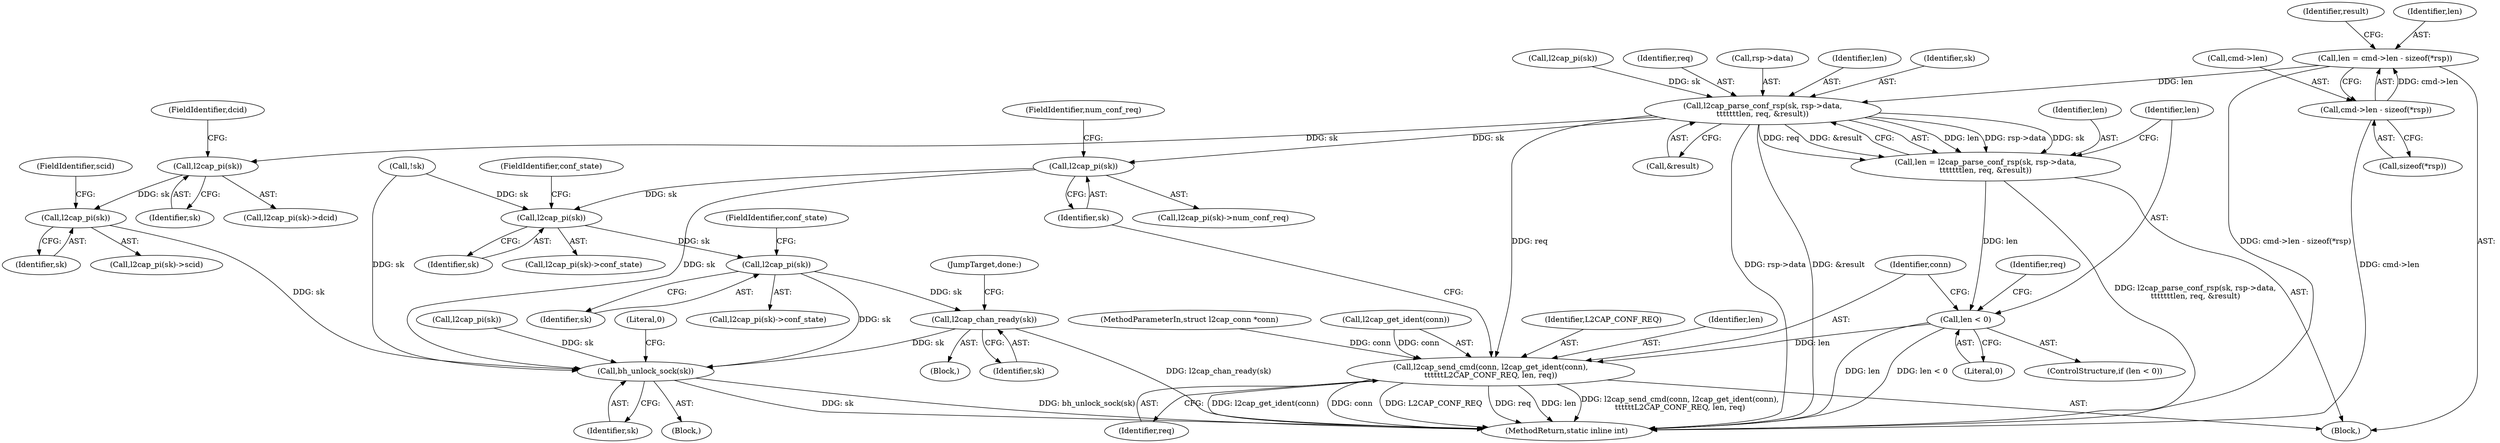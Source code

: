 digraph "0_linux_f2fcfcd670257236ebf2088bbdf26f6a8ef459fe_1@API" {
"1000167" [label="(Call,len = cmd->len - sizeof(*rsp))"];
"1000169" [label="(Call,cmd->len - sizeof(*rsp))"];
"1000182" [label="(Call,l2cap_parse_conf_rsp(sk, rsp->data,\n\t\t\t\t\t\t\tlen, req, &result))"];
"1000180" [label="(Call,len = l2cap_parse_conf_rsp(sk, rsp->data,\n\t\t\t\t\t\t\tlen, req, &result))"];
"1000192" [label="(Call,len < 0)"];
"1000225" [label="(Call,l2cap_send_cmd(conn, l2cap_get_ident(conn),\n\t\t\t\t\t\tL2CAP_CONF_REQ, len, req))"];
"1000203" [label="(Call,l2cap_pi(sk))"];
"1000212" [label="(Call,l2cap_pi(sk))"];
"1000316" [label="(Call,bh_unlock_sock(sk))"];
"1000234" [label="(Call,l2cap_pi(sk))"];
"1000296" [label="(Call,l2cap_pi(sk))"];
"1000303" [label="(Call,l2cap_pi(sk))"];
"1000313" [label="(Call,l2cap_chan_ready(sk))"];
"1000193" [label="(Identifier,len)"];
"1000204" [label="(Identifier,sk)"];
"1000236" [label="(FieldIdentifier,num_conf_req)"];
"1000230" [label="(Identifier,len)"];
"1000211" [label="(Call,l2cap_pi(sk)->scid)"];
"1000187" [label="(Identifier,len)"];
"1000313" [label="(Call,l2cap_chan_ready(sk))"];
"1000233" [label="(Call,l2cap_pi(sk)->num_conf_req)"];
"1000225" [label="(Call,l2cap_send_cmd(conn, l2cap_get_ident(conn),\n\t\t\t\t\t\tL2CAP_CONF_REQ, len, req))"];
"1000276" [label="(Call,l2cap_pi(sk))"];
"1000148" [label="(Call,!sk)"];
"1000183" [label="(Identifier,sk)"];
"1000296" [label="(Call,l2cap_pi(sk))"];
"1000317" [label="(Identifier,sk)"];
"1000305" [label="(FieldIdentifier,conf_state)"];
"1000319" [label="(Literal,0)"];
"1000178" [label="(Identifier,result)"];
"1000231" [label="(Identifier,req)"];
"1000234" [label="(Call,l2cap_pi(sk))"];
"1000105" [label="(Block,)"];
"1000168" [label="(Identifier,len)"];
"1000180" [label="(Call,len = l2cap_parse_conf_rsp(sk, rsp->data,\n\t\t\t\t\t\t\tlen, req, &result))"];
"1000298" [label="(FieldIdentifier,conf_state)"];
"1000303" [label="(Call,l2cap_pi(sk))"];
"1000202" [label="(Call,l2cap_pi(sk)->dcid)"];
"1000314" [label="(Identifier,sk)"];
"1000169" [label="(Call,cmd->len - sizeof(*rsp))"];
"1000194" [label="(Literal,0)"];
"1000235" [label="(Identifier,sk)"];
"1000161" [label="(Call,l2cap_pi(sk))"];
"1000199" [label="(Identifier,req)"];
"1000304" [label="(Identifier,sk)"];
"1000205" [label="(FieldIdentifier,dcid)"];
"1000102" [label="(MethodParameterIn,struct l2cap_conn *conn)"];
"1000214" [label="(FieldIdentifier,scid)"];
"1000212" [label="(Call,l2cap_pi(sk))"];
"1000188" [label="(Identifier,req)"];
"1000227" [label="(Call,l2cap_get_ident(conn))"];
"1000181" [label="(Identifier,len)"];
"1000307" [label="(Block,)"];
"1000184" [label="(Call,rsp->data)"];
"1000315" [label="(JumpTarget,done:)"];
"1000226" [label="(Identifier,conn)"];
"1000229" [label="(Identifier,L2CAP_CONF_REQ)"];
"1000213" [label="(Identifier,sk)"];
"1000182" [label="(Call,l2cap_parse_conf_rsp(sk, rsp->data,\n\t\t\t\t\t\t\tlen, req, &result))"];
"1000320" [label="(MethodReturn,static inline int)"];
"1000203" [label="(Call,l2cap_pi(sk))"];
"1000302" [label="(Call,l2cap_pi(sk)->conf_state)"];
"1000297" [label="(Identifier,sk)"];
"1000316" [label="(Call,bh_unlock_sock(sk))"];
"1000165" [label="(Block,)"];
"1000189" [label="(Call,&result)"];
"1000191" [label="(ControlStructure,if (len < 0))"];
"1000173" [label="(Call,sizeof(*rsp))"];
"1000170" [label="(Call,cmd->len)"];
"1000295" [label="(Call,l2cap_pi(sk)->conf_state)"];
"1000167" [label="(Call,len = cmd->len - sizeof(*rsp))"];
"1000192" [label="(Call,len < 0)"];
"1000167" -> "1000165"  [label="AST: "];
"1000167" -> "1000169"  [label="CFG: "];
"1000168" -> "1000167"  [label="AST: "];
"1000169" -> "1000167"  [label="AST: "];
"1000178" -> "1000167"  [label="CFG: "];
"1000167" -> "1000320"  [label="DDG: cmd->len - sizeof(*rsp)"];
"1000169" -> "1000167"  [label="DDG: cmd->len"];
"1000167" -> "1000182"  [label="DDG: len"];
"1000169" -> "1000173"  [label="CFG: "];
"1000170" -> "1000169"  [label="AST: "];
"1000173" -> "1000169"  [label="AST: "];
"1000169" -> "1000320"  [label="DDG: cmd->len"];
"1000182" -> "1000180"  [label="AST: "];
"1000182" -> "1000189"  [label="CFG: "];
"1000183" -> "1000182"  [label="AST: "];
"1000184" -> "1000182"  [label="AST: "];
"1000187" -> "1000182"  [label="AST: "];
"1000188" -> "1000182"  [label="AST: "];
"1000189" -> "1000182"  [label="AST: "];
"1000180" -> "1000182"  [label="CFG: "];
"1000182" -> "1000320"  [label="DDG: &result"];
"1000182" -> "1000320"  [label="DDG: rsp->data"];
"1000182" -> "1000180"  [label="DDG: len"];
"1000182" -> "1000180"  [label="DDG: rsp->data"];
"1000182" -> "1000180"  [label="DDG: sk"];
"1000182" -> "1000180"  [label="DDG: req"];
"1000182" -> "1000180"  [label="DDG: &result"];
"1000161" -> "1000182"  [label="DDG: sk"];
"1000182" -> "1000203"  [label="DDG: sk"];
"1000182" -> "1000225"  [label="DDG: req"];
"1000182" -> "1000234"  [label="DDG: sk"];
"1000180" -> "1000165"  [label="AST: "];
"1000181" -> "1000180"  [label="AST: "];
"1000193" -> "1000180"  [label="CFG: "];
"1000180" -> "1000320"  [label="DDG: l2cap_parse_conf_rsp(sk, rsp->data,\n\t\t\t\t\t\t\tlen, req, &result)"];
"1000180" -> "1000192"  [label="DDG: len"];
"1000192" -> "1000191"  [label="AST: "];
"1000192" -> "1000194"  [label="CFG: "];
"1000193" -> "1000192"  [label="AST: "];
"1000194" -> "1000192"  [label="AST: "];
"1000199" -> "1000192"  [label="CFG: "];
"1000226" -> "1000192"  [label="CFG: "];
"1000192" -> "1000320"  [label="DDG: len"];
"1000192" -> "1000320"  [label="DDG: len < 0"];
"1000192" -> "1000225"  [label="DDG: len"];
"1000225" -> "1000165"  [label="AST: "];
"1000225" -> "1000231"  [label="CFG: "];
"1000226" -> "1000225"  [label="AST: "];
"1000227" -> "1000225"  [label="AST: "];
"1000229" -> "1000225"  [label="AST: "];
"1000230" -> "1000225"  [label="AST: "];
"1000231" -> "1000225"  [label="AST: "];
"1000235" -> "1000225"  [label="CFG: "];
"1000225" -> "1000320"  [label="DDG: l2cap_send_cmd(conn, l2cap_get_ident(conn),\n\t\t\t\t\t\tL2CAP_CONF_REQ, len, req)"];
"1000225" -> "1000320"  [label="DDG: l2cap_get_ident(conn)"];
"1000225" -> "1000320"  [label="DDG: conn"];
"1000225" -> "1000320"  [label="DDG: L2CAP_CONF_REQ"];
"1000225" -> "1000320"  [label="DDG: req"];
"1000225" -> "1000320"  [label="DDG: len"];
"1000227" -> "1000225"  [label="DDG: conn"];
"1000102" -> "1000225"  [label="DDG: conn"];
"1000203" -> "1000202"  [label="AST: "];
"1000203" -> "1000204"  [label="CFG: "];
"1000204" -> "1000203"  [label="AST: "];
"1000205" -> "1000203"  [label="CFG: "];
"1000203" -> "1000212"  [label="DDG: sk"];
"1000212" -> "1000211"  [label="AST: "];
"1000212" -> "1000213"  [label="CFG: "];
"1000213" -> "1000212"  [label="AST: "];
"1000214" -> "1000212"  [label="CFG: "];
"1000212" -> "1000316"  [label="DDG: sk"];
"1000316" -> "1000105"  [label="AST: "];
"1000316" -> "1000317"  [label="CFG: "];
"1000317" -> "1000316"  [label="AST: "];
"1000319" -> "1000316"  [label="CFG: "];
"1000316" -> "1000320"  [label="DDG: bh_unlock_sock(sk)"];
"1000316" -> "1000320"  [label="DDG: sk"];
"1000148" -> "1000316"  [label="DDG: sk"];
"1000276" -> "1000316"  [label="DDG: sk"];
"1000313" -> "1000316"  [label="DDG: sk"];
"1000234" -> "1000316"  [label="DDG: sk"];
"1000303" -> "1000316"  [label="DDG: sk"];
"1000234" -> "1000233"  [label="AST: "];
"1000234" -> "1000235"  [label="CFG: "];
"1000235" -> "1000234"  [label="AST: "];
"1000236" -> "1000234"  [label="CFG: "];
"1000234" -> "1000296"  [label="DDG: sk"];
"1000296" -> "1000295"  [label="AST: "];
"1000296" -> "1000297"  [label="CFG: "];
"1000297" -> "1000296"  [label="AST: "];
"1000298" -> "1000296"  [label="CFG: "];
"1000148" -> "1000296"  [label="DDG: sk"];
"1000296" -> "1000303"  [label="DDG: sk"];
"1000303" -> "1000302"  [label="AST: "];
"1000303" -> "1000304"  [label="CFG: "];
"1000304" -> "1000303"  [label="AST: "];
"1000305" -> "1000303"  [label="CFG: "];
"1000303" -> "1000313"  [label="DDG: sk"];
"1000313" -> "1000307"  [label="AST: "];
"1000313" -> "1000314"  [label="CFG: "];
"1000314" -> "1000313"  [label="AST: "];
"1000315" -> "1000313"  [label="CFG: "];
"1000313" -> "1000320"  [label="DDG: l2cap_chan_ready(sk)"];
}
